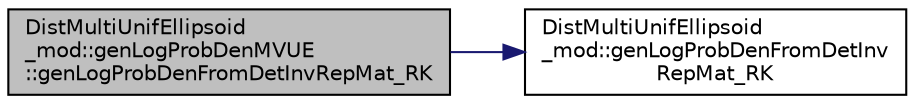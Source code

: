 digraph "DistMultiUnifEllipsoid_mod::genLogProbDenMVUE::genLogProbDenFromDetInvRepMat_RK"
{
 // LATEX_PDF_SIZE
  edge [fontname="Helvetica",fontsize="10",labelfontname="Helvetica",labelfontsize="10"];
  node [fontname="Helvetica",fontsize="10",shape=record];
  rankdir="LR";
  Node1 [label="DistMultiUnifEllipsoid\l_mod::genLogProbDenMVUE\l::genLogProbDenFromDetInvRepMat_RK",height=0.2,width=0.4,color="black", fillcolor="grey75", style="filled", fontcolor="black",tooltip="Return the probability density function of the Multivariate Uniform distribution whose representative..."];
  Node1 -> Node2 [color="midnightblue",fontsize="10",style="solid",fontname="Helvetica"];
  Node2 [label="DistMultiUnifEllipsoid\l_mod::genLogProbDenFromDetInv\lRepMat_RK",height=0.2,width=0.4,color="black", fillcolor="white", style="filled",URL="$namespaceDistMultiUnifEllipsoid__mod.html#acc9fff0f6a5c4e746e286c7fb3ef2841",tooltip="Return the probability density function of the Multivariate Uniform distribution whose representative..."];
}
